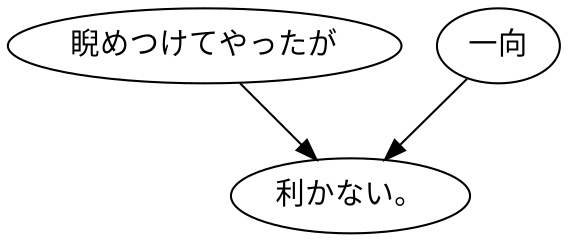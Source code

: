 digraph graph4166 {
	node0 [label="睨めつけてやったが"];
	node1 [label="一向"];
	node2 [label="利かない。"];
	node0 -> node2;
	node1 -> node2;
}
